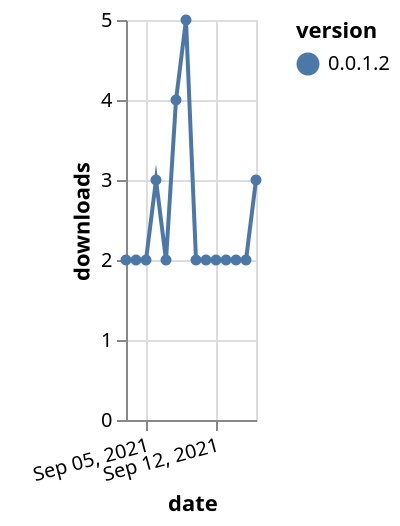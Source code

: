 {"$schema": "https://vega.github.io/schema/vega-lite/v5.json", "description": "A simple bar chart with embedded data.", "data": {"values": [{"date": "2021-09-03", "total": 4219, "delta": 2, "version": "0.0.1.2"}, {"date": "2021-09-04", "total": 4221, "delta": 2, "version": "0.0.1.2"}, {"date": "2021-09-05", "total": 4223, "delta": 2, "version": "0.0.1.2"}, {"date": "2021-09-06", "total": 4226, "delta": 3, "version": "0.0.1.2"}, {"date": "2021-09-07", "total": 4228, "delta": 2, "version": "0.0.1.2"}, {"date": "2021-09-08", "total": 4232, "delta": 4, "version": "0.0.1.2"}, {"date": "2021-09-09", "total": 4237, "delta": 5, "version": "0.0.1.2"}, {"date": "2021-09-10", "total": 4239, "delta": 2, "version": "0.0.1.2"}, {"date": "2021-09-11", "total": 4241, "delta": 2, "version": "0.0.1.2"}, {"date": "2021-09-12", "total": 4243, "delta": 2, "version": "0.0.1.2"}, {"date": "2021-09-13", "total": 4245, "delta": 2, "version": "0.0.1.2"}, {"date": "2021-09-14", "total": 4247, "delta": 2, "version": "0.0.1.2"}, {"date": "2021-09-15", "total": 4249, "delta": 2, "version": "0.0.1.2"}, {"date": "2021-09-16", "total": 4252, "delta": 3, "version": "0.0.1.2"}]}, "width": "container", "mark": {"type": "line", "point": {"filled": true}}, "encoding": {"x": {"field": "date", "type": "temporal", "timeUnit": "yearmonthdate", "title": "date", "axis": {"labelAngle": -15}}, "y": {"field": "delta", "type": "quantitative", "title": "downloads"}, "color": {"field": "version", "type": "nominal"}, "tooltip": {"field": "delta"}}}